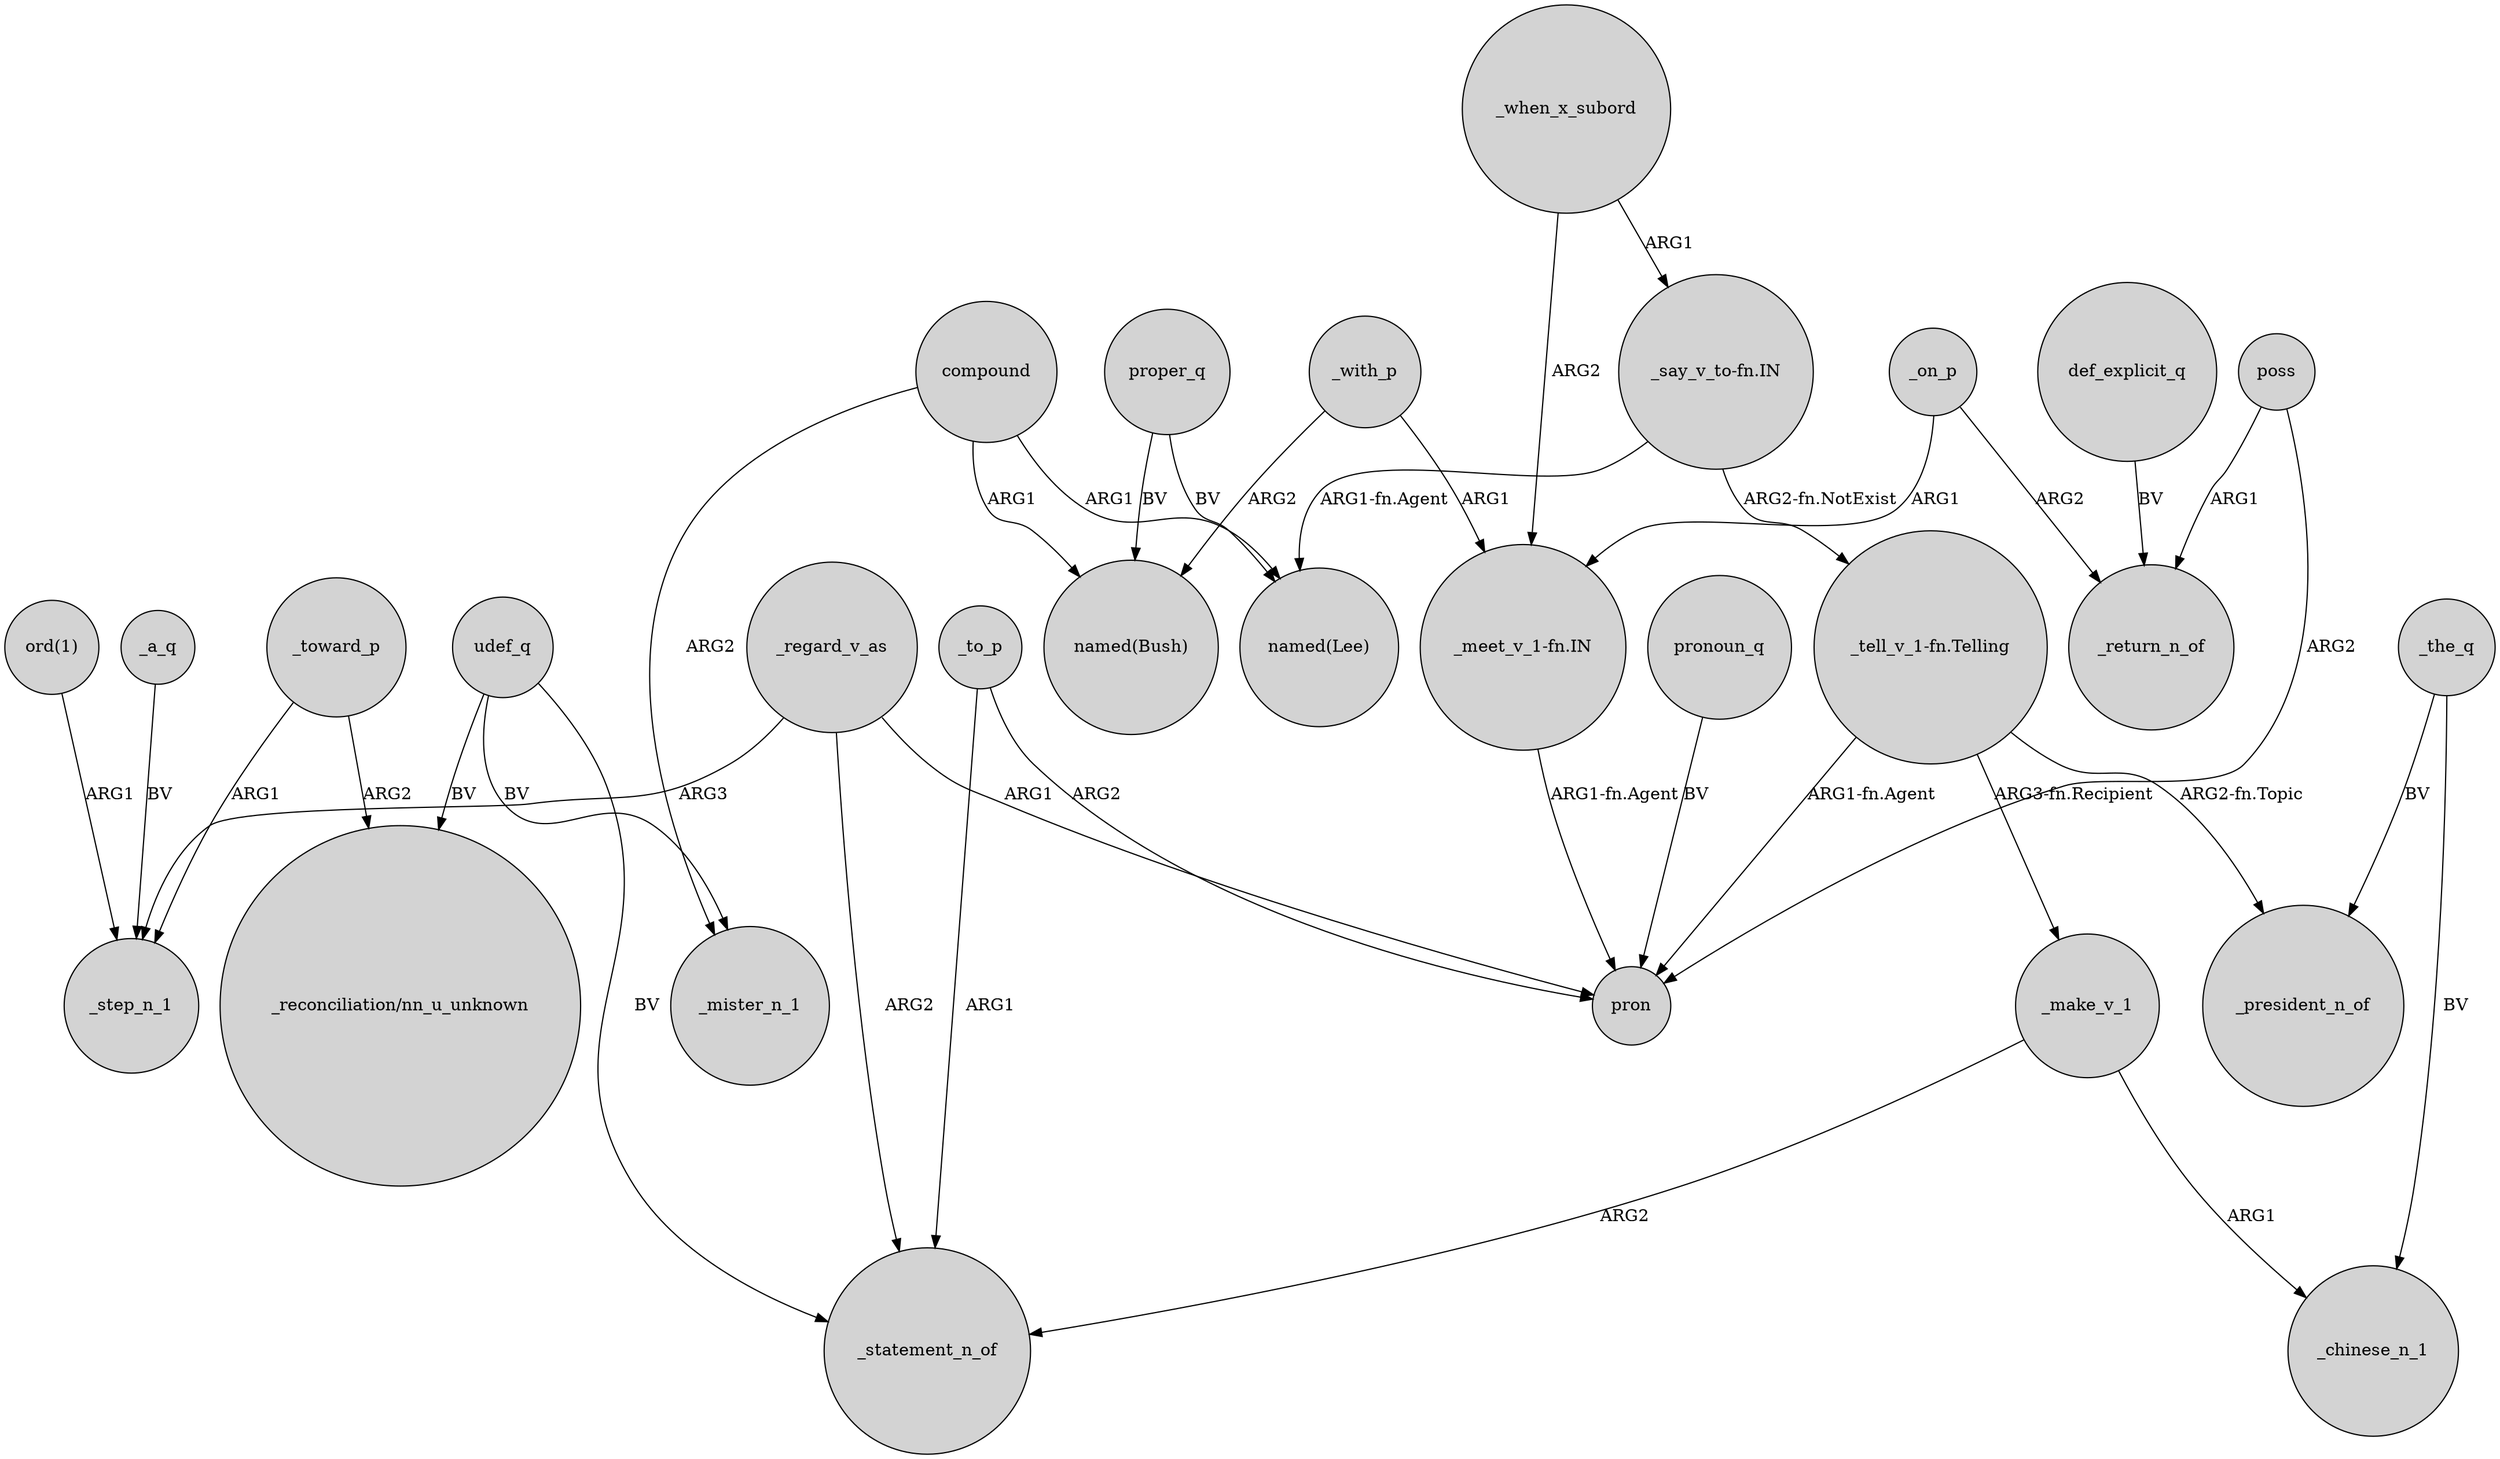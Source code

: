 digraph {
	node [shape=circle style=filled]
	_regard_v_as -> _step_n_1 [label=ARG3]
	poss -> pron [label=ARG2]
	"ord(1)" -> _step_n_1 [label=ARG1]
	proper_q -> "named(Lee)" [label=BV]
	"_tell_v_1-fn.Telling" -> pron [label="ARG1-fn.Agent"]
	"_tell_v_1-fn.Telling" -> _make_v_1 [label="ARG3-fn.Recipient"]
	def_explicit_q -> _return_n_of [label=BV]
	_when_x_subord -> "_say_v_to-fn.IN" [label=ARG1]
	_make_v_1 -> _statement_n_of [label=ARG2]
	_toward_p -> _step_n_1 [label=ARG1]
	compound -> _mister_n_1 [label=ARG2]
	_with_p -> "named(Bush)" [label=ARG2]
	udef_q -> _mister_n_1 [label=BV]
	_regard_v_as -> _statement_n_of [label=ARG2]
	_on_p -> _return_n_of [label=ARG2]
	_regard_v_as -> pron [label=ARG1]
	_a_q -> _step_n_1 [label=BV]
	pronoun_q -> pron [label=BV]
	poss -> _return_n_of [label=ARG1]
	_the_q -> _chinese_n_1 [label=BV]
	_on_p -> "_meet_v_1-fn.IN" [label=ARG1]
	_to_p -> _statement_n_of [label=ARG1]
	_the_q -> _president_n_of [label=BV]
	proper_q -> "named(Bush)" [label=BV]
	udef_q -> _statement_n_of [label=BV]
	"_tell_v_1-fn.Telling" -> _president_n_of [label="ARG2-fn.Topic"]
	_with_p -> "_meet_v_1-fn.IN" [label=ARG1]
	_when_x_subord -> "_meet_v_1-fn.IN" [label=ARG2]
	"_meet_v_1-fn.IN" -> pron [label="ARG1-fn.Agent"]
	"_say_v_to-fn.IN" -> "named(Lee)" [label="ARG1-fn.Agent"]
	_toward_p -> "_reconciliation/nn_u_unknown" [label=ARG2]
	udef_q -> "_reconciliation/nn_u_unknown" [label=BV]
	_to_p -> pron [label=ARG2]
	_make_v_1 -> _chinese_n_1 [label=ARG1]
	compound -> "named(Lee)" [label=ARG1]
	"_say_v_to-fn.IN" -> "_tell_v_1-fn.Telling" [label="ARG2-fn.NotExist"]
	compound -> "named(Bush)" [label=ARG1]
}
